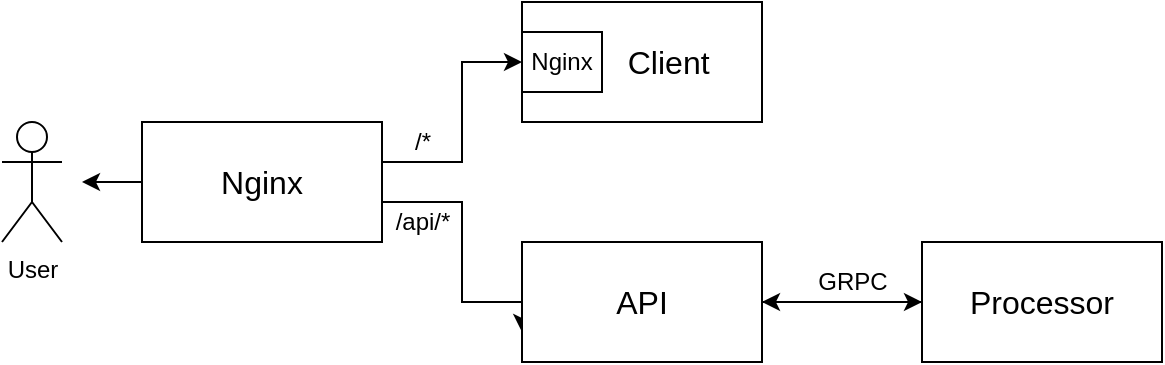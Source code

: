 <mxfile version="13.1.1" type="device"><diagram id="vnaoBYbuZTng2JeNZAE_" name="Page-1"><mxGraphModel dx="906" dy="625" grid="1" gridSize="10" guides="1" tooltips="1" connect="1" arrows="1" fold="1" page="1" pageScale="1" pageWidth="827" pageHeight="1169" math="0" shadow="0"><root><mxCell id="0"/><mxCell id="1" parent="0"/><mxCell id="JVqaUbpgytI59sGnZ8Mp-3" style="edgeStyle=orthogonalEdgeStyle;rounded=0;orthogonalLoop=1;jettySize=auto;html=1;entryX=0;entryY=0.5;entryDx=0;entryDy=0;exitX=1;exitY=0.75;exitDx=0;exitDy=0;" edge="1" parent="1" source="JVqaUbpgytI59sGnZ8Mp-1" target="JVqaUbpgytI59sGnZ8Mp-2"><mxGeometry relative="1" as="geometry"><Array as="points"><mxPoint x="280" y="240"/><mxPoint x="320" y="240"/><mxPoint x="320" y="190"/></Array></mxGeometry></mxCell><mxCell id="JVqaUbpgytI59sGnZ8Mp-4" style="edgeStyle=orthogonalEdgeStyle;rounded=0;orthogonalLoop=1;jettySize=auto;html=1;" edge="1" parent="1" source="JVqaUbpgytI59sGnZ8Mp-1"><mxGeometry relative="1" as="geometry"><mxPoint x="130" y="250" as="targetPoint"/></mxGeometry></mxCell><mxCell id="JVqaUbpgytI59sGnZ8Mp-7" style="edgeStyle=orthogonalEdgeStyle;rounded=0;orthogonalLoop=1;jettySize=auto;html=1;entryX=0;entryY=0.75;entryDx=0;entryDy=0;exitX=1;exitY=0.25;exitDx=0;exitDy=0;" edge="1" parent="1" source="JVqaUbpgytI59sGnZ8Mp-1" target="JVqaUbpgytI59sGnZ8Mp-6"><mxGeometry relative="1" as="geometry"><Array as="points"><mxPoint x="280" y="260"/><mxPoint x="320" y="260"/><mxPoint x="320" y="310"/></Array></mxGeometry></mxCell><mxCell id="JVqaUbpgytI59sGnZ8Mp-1" value="&lt;font style=&quot;font-size: 16px&quot;&gt;Nginx&lt;/font&gt;" style="rounded=0;whiteSpace=wrap;html=1;" vertex="1" parent="1"><mxGeometry x="160" y="220" width="120" height="60" as="geometry"/></mxCell><mxCell id="JVqaUbpgytI59sGnZ8Mp-2" value="&lt;font style=&quot;font-size: 16px&quot;&gt;&amp;nbsp; &amp;nbsp; &amp;nbsp; Client&lt;/font&gt;" style="rounded=0;whiteSpace=wrap;html=1;" vertex="1" parent="1"><mxGeometry x="350" y="160" width="120" height="60" as="geometry"/></mxCell><mxCell id="JVqaUbpgytI59sGnZ8Mp-14" style="edgeStyle=orthogonalEdgeStyle;rounded=0;orthogonalLoop=1;jettySize=auto;html=1;entryX=0;entryY=0.5;entryDx=0;entryDy=0;" edge="1" parent="1" source="JVqaUbpgytI59sGnZ8Mp-6" target="JVqaUbpgytI59sGnZ8Mp-12"><mxGeometry relative="1" as="geometry"/></mxCell><mxCell id="JVqaUbpgytI59sGnZ8Mp-6" value="&lt;font style=&quot;font-size: 16px&quot;&gt;API&lt;/font&gt;" style="rounded=0;whiteSpace=wrap;html=1;" vertex="1" parent="1"><mxGeometry x="350" y="280" width="120" height="60" as="geometry"/></mxCell><mxCell id="JVqaUbpgytI59sGnZ8Mp-10" value="/api/*" style="text;html=1;align=center;verticalAlign=middle;resizable=0;points=[];autosize=1;" vertex="1" parent="1"><mxGeometry x="280" y="260" width="40" height="20" as="geometry"/></mxCell><mxCell id="JVqaUbpgytI59sGnZ8Mp-11" value="/*" style="text;html=1;align=center;verticalAlign=middle;resizable=0;points=[];autosize=1;" vertex="1" parent="1"><mxGeometry x="290" y="220" width="20" height="20" as="geometry"/></mxCell><mxCell id="JVqaUbpgytI59sGnZ8Mp-15" style="edgeStyle=orthogonalEdgeStyle;rounded=0;orthogonalLoop=1;jettySize=auto;html=1;" edge="1" parent="1" source="JVqaUbpgytI59sGnZ8Mp-12" target="JVqaUbpgytI59sGnZ8Mp-6"><mxGeometry relative="1" as="geometry"/></mxCell><mxCell id="JVqaUbpgytI59sGnZ8Mp-12" value="&lt;font style=&quot;font-size: 16px&quot;&gt;Processor&lt;/font&gt;" style="rounded=0;whiteSpace=wrap;html=1;" vertex="1" parent="1"><mxGeometry x="550" y="280" width="120" height="60" as="geometry"/></mxCell><mxCell id="JVqaUbpgytI59sGnZ8Mp-13" value="Nginx" style="rounded=0;whiteSpace=wrap;html=1;" vertex="1" parent="1"><mxGeometry x="350" y="175" width="40" height="30" as="geometry"/></mxCell><mxCell id="JVqaUbpgytI59sGnZ8Mp-16" value="GRPC" style="text;html=1;align=center;verticalAlign=middle;resizable=0;points=[];autosize=1;" vertex="1" parent="1"><mxGeometry x="490" y="290" width="50" height="20" as="geometry"/></mxCell><mxCell id="JVqaUbpgytI59sGnZ8Mp-17" value="User" style="shape=umlActor;verticalLabelPosition=bottom;labelBackgroundColor=#ffffff;verticalAlign=top;html=1;outlineConnect=0;" vertex="1" parent="1"><mxGeometry x="90" y="220" width="30" height="60" as="geometry"/></mxCell></root></mxGraphModel></diagram></mxfile>